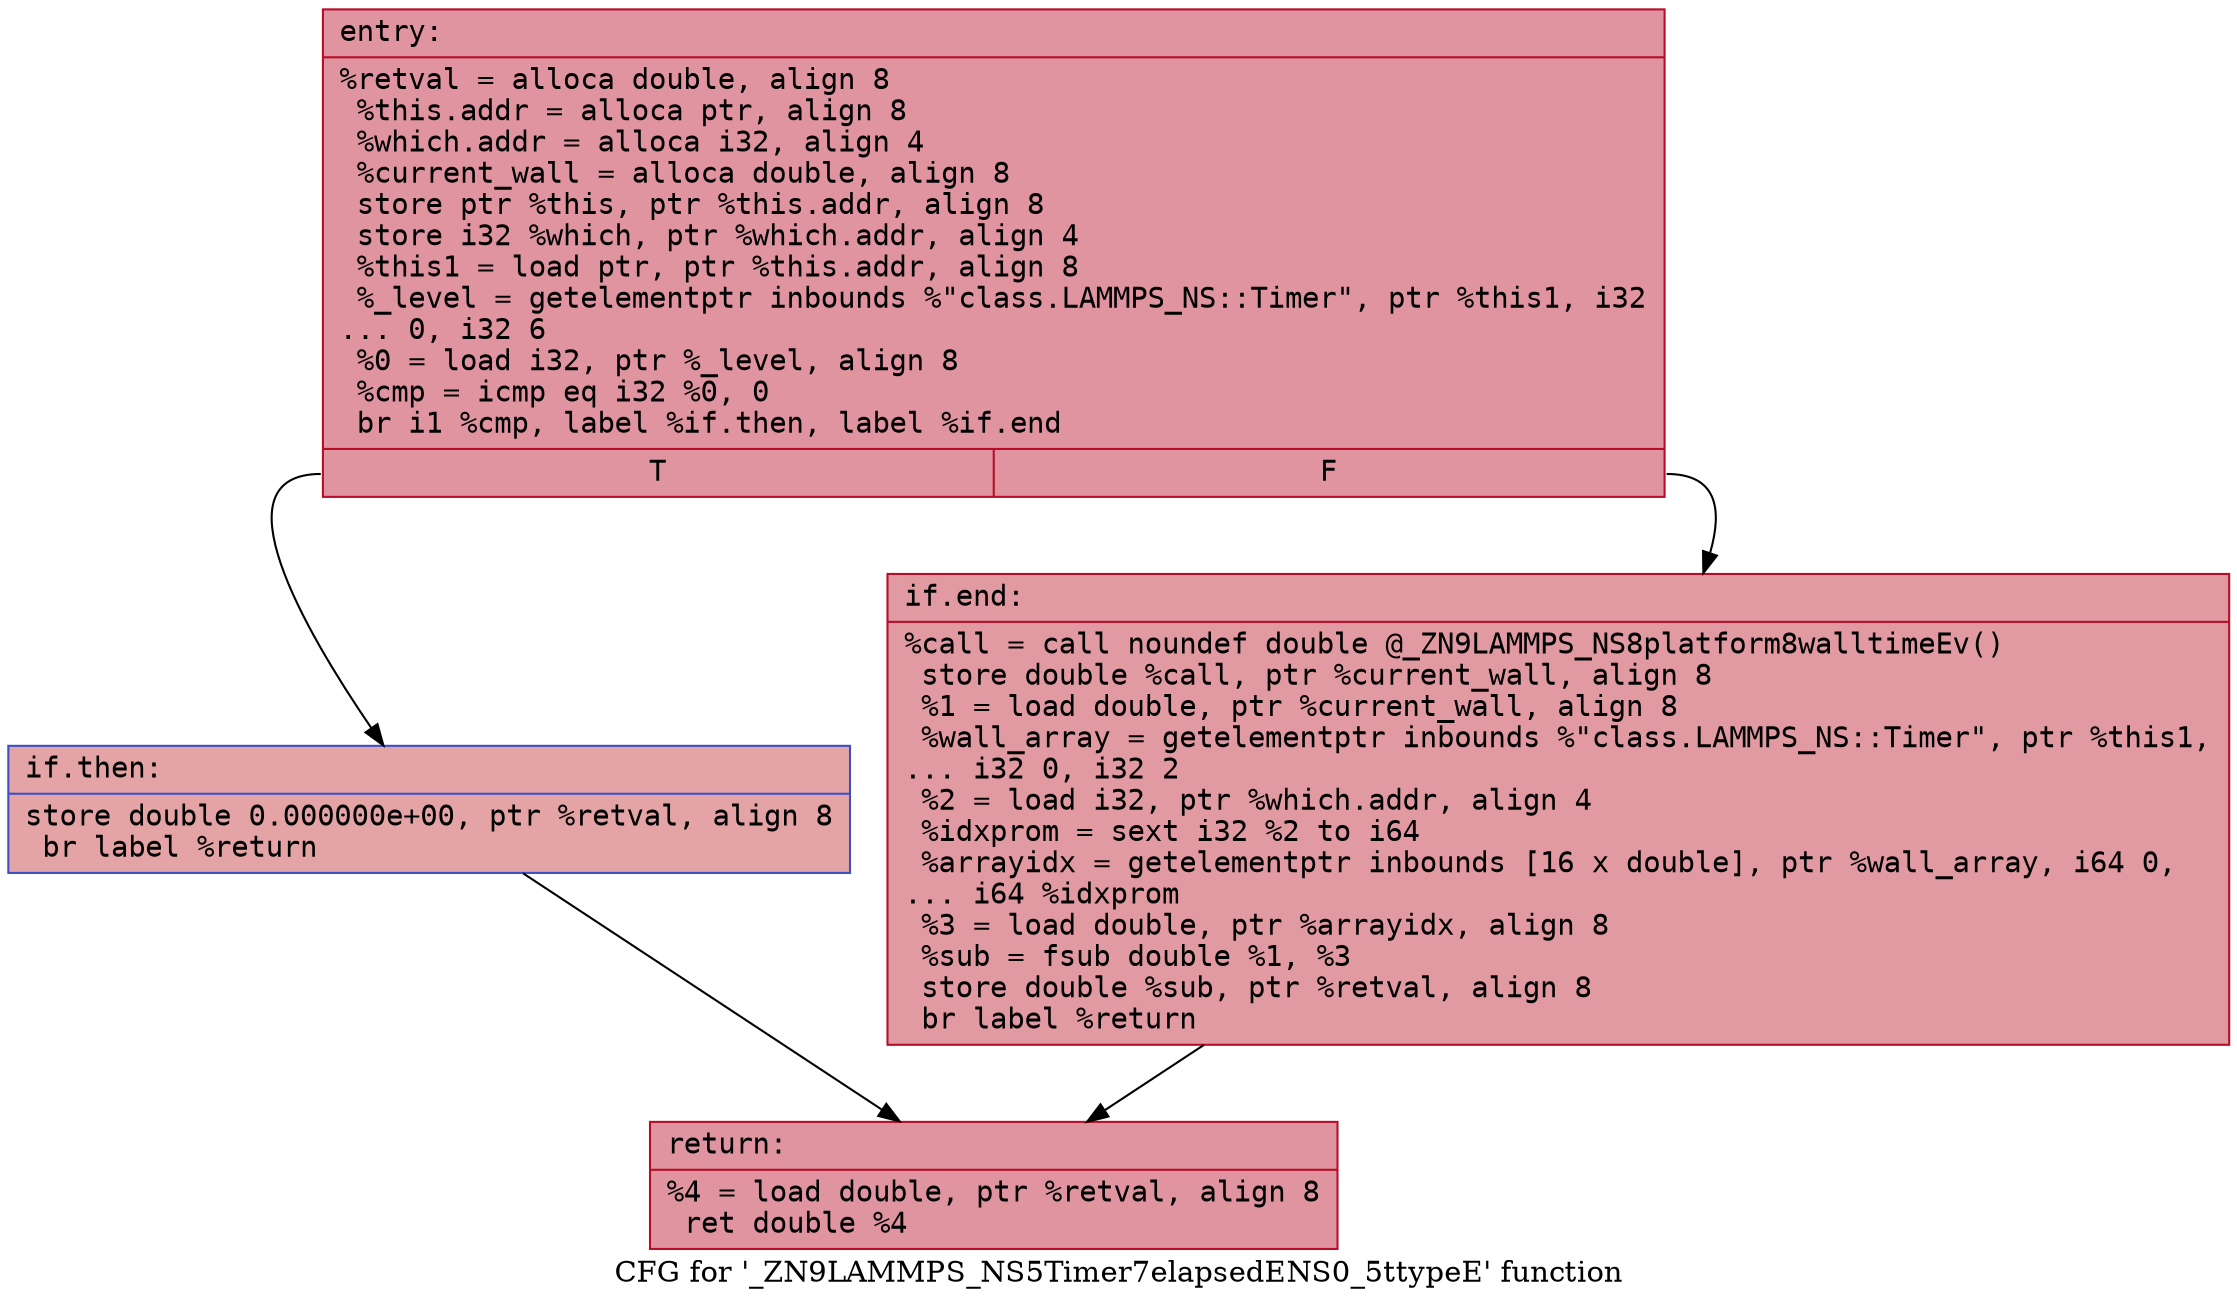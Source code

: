 digraph "CFG for '_ZN9LAMMPS_NS5Timer7elapsedENS0_5ttypeE' function" {
	label="CFG for '_ZN9LAMMPS_NS5Timer7elapsedENS0_5ttypeE' function";

	Node0x562e535a8f90 [shape=record,color="#b70d28ff", style=filled, fillcolor="#b70d2870" fontname="Courier",label="{entry:\l|  %retval = alloca double, align 8\l  %this.addr = alloca ptr, align 8\l  %which.addr = alloca i32, align 4\l  %current_wall = alloca double, align 8\l  store ptr %this, ptr %this.addr, align 8\l  store i32 %which, ptr %which.addr, align 4\l  %this1 = load ptr, ptr %this.addr, align 8\l  %_level = getelementptr inbounds %\"class.LAMMPS_NS::Timer\", ptr %this1, i32\l... 0, i32 6\l  %0 = load i32, ptr %_level, align 8\l  %cmp = icmp eq i32 %0, 0\l  br i1 %cmp, label %if.then, label %if.end\l|{<s0>T|<s1>F}}"];
	Node0x562e535a8f90:s0 -> Node0x562e535a9630[tooltip="entry -> if.then\nProbability 37.50%" ];
	Node0x562e535a8f90:s1 -> Node0x562e535a96a0[tooltip="entry -> if.end\nProbability 62.50%" ];
	Node0x562e535a9630 [shape=record,color="#3d50c3ff", style=filled, fillcolor="#c32e3170" fontname="Courier",label="{if.then:\l|  store double 0.000000e+00, ptr %retval, align 8\l  br label %return\l}"];
	Node0x562e535a9630 -> Node0x562e535a9860[tooltip="if.then -> return\nProbability 100.00%" ];
	Node0x562e535a96a0 [shape=record,color="#b70d28ff", style=filled, fillcolor="#bb1b2c70" fontname="Courier",label="{if.end:\l|  %call = call noundef double @_ZN9LAMMPS_NS8platform8walltimeEv()\l  store double %call, ptr %current_wall, align 8\l  %1 = load double, ptr %current_wall, align 8\l  %wall_array = getelementptr inbounds %\"class.LAMMPS_NS::Timer\", ptr %this1,\l... i32 0, i32 2\l  %2 = load i32, ptr %which.addr, align 4\l  %idxprom = sext i32 %2 to i64\l  %arrayidx = getelementptr inbounds [16 x double], ptr %wall_array, i64 0,\l... i64 %idxprom\l  %3 = load double, ptr %arrayidx, align 8\l  %sub = fsub double %1, %3\l  store double %sub, ptr %retval, align 8\l  br label %return\l}"];
	Node0x562e535a96a0 -> Node0x562e535a9860[tooltip="if.end -> return\nProbability 100.00%" ];
	Node0x562e535a9860 [shape=record,color="#b70d28ff", style=filled, fillcolor="#b70d2870" fontname="Courier",label="{return:\l|  %4 = load double, ptr %retval, align 8\l  ret double %4\l}"];
}
